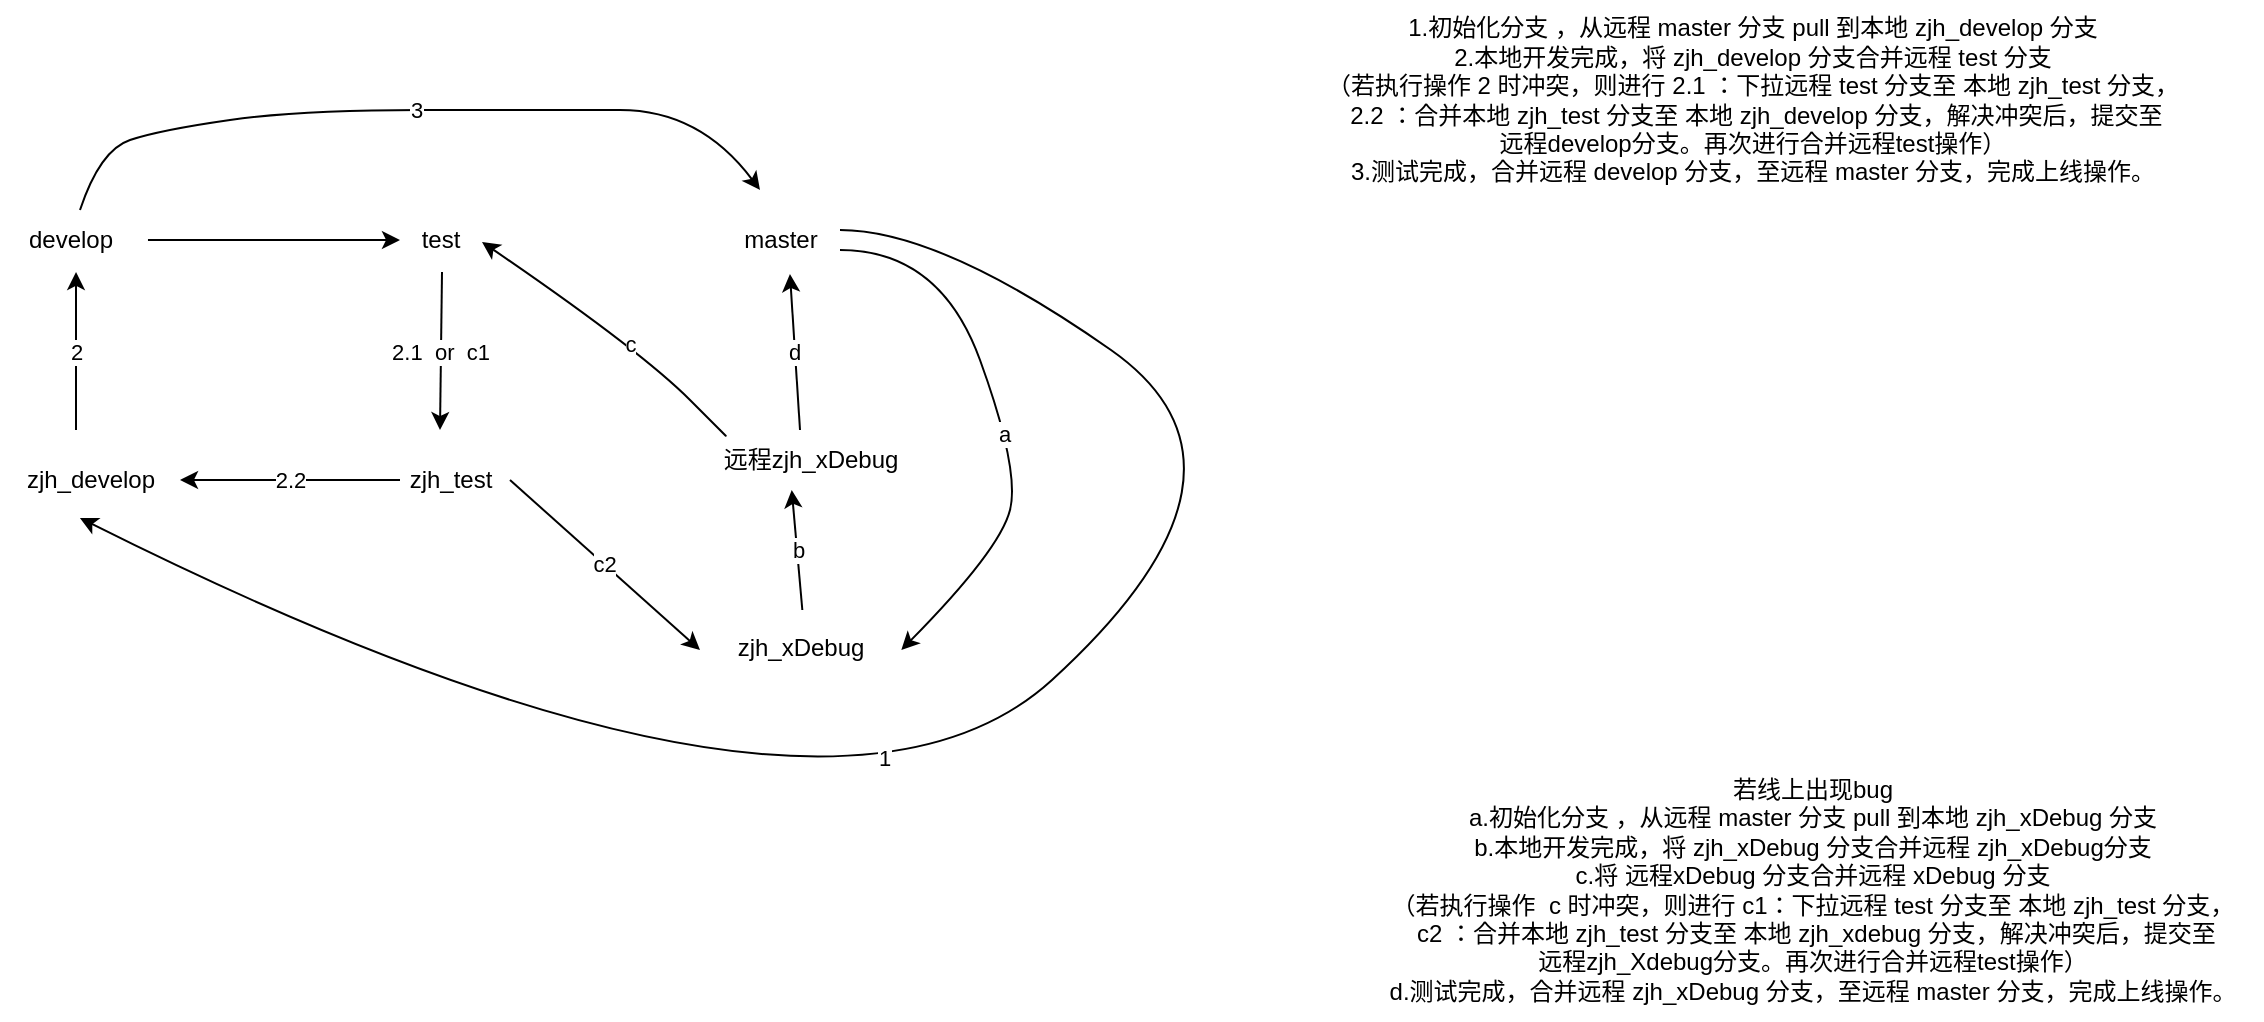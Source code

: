 <mxfile version="21.1.4" type="github">
  <diagram id="7gcUSTIZ7YSJ5vT40chW" name="Page-1">
    <mxGraphModel dx="1434" dy="796" grid="1" gridSize="10" guides="1" tooltips="1" connect="1" arrows="1" fold="1" page="1" pageScale="1" pageWidth="1169" pageHeight="827" math="0" shadow="0">
      <root>
        <mxCell id="0" />
        <mxCell id="1" parent="0" />
        <mxCell id="3edXrB9TCwEOsHuTW_x6-7" value="develop" style="text;html=1;align=center;verticalAlign=middle;resizable=0;points=[];autosize=1;" vertex="1" parent="1">
          <mxGeometry x="99" y="210" width="70" height="30" as="geometry" />
        </mxCell>
        <mxCell id="3edXrB9TCwEOsHuTW_x6-8" value="test" style="text;html=1;align=center;verticalAlign=middle;resizable=0;points=[];autosize=1;strokeColor=none;fillColor=none;" vertex="1" parent="1">
          <mxGeometry x="299" y="210" width="40" height="30" as="geometry" />
        </mxCell>
        <mxCell id="3edXrB9TCwEOsHuTW_x6-9" value="master" style="text;html=1;align=center;verticalAlign=middle;resizable=0;points=[];autosize=1;strokeColor=none;fillColor=none;" vertex="1" parent="1">
          <mxGeometry x="459" y="210" width="60" height="30" as="geometry" />
        </mxCell>
        <mxCell id="3edXrB9TCwEOsHuTW_x6-10" value="zjh_develop" style="text;html=1;align=center;verticalAlign=middle;resizable=0;points=[];autosize=1;strokeColor=none;fillColor=none;" vertex="1" parent="1">
          <mxGeometry x="99" y="330" width="90" height="30" as="geometry" />
        </mxCell>
        <mxCell id="3edXrB9TCwEOsHuTW_x6-11" value="zjh_test" style="text;html=1;align=center;verticalAlign=middle;resizable=0;points=[];autosize=1;strokeColor=none;fillColor=none;" vertex="1" parent="1">
          <mxGeometry x="294" y="330" width="60" height="30" as="geometry" />
        </mxCell>
        <mxCell id="3edXrB9TCwEOsHuTW_x6-16" value="2" style="endArrow=classic;html=1;rounded=0;entryX=0.543;entryY=1.033;entryDx=0;entryDy=0;entryPerimeter=0;" edge="1" parent="1" target="3edXrB9TCwEOsHuTW_x6-7">
          <mxGeometry width="50" height="50" relative="1" as="geometry">
            <mxPoint x="137" y="320" as="sourcePoint" />
            <mxPoint x="329" y="270" as="targetPoint" />
          </mxGeometry>
        </mxCell>
        <mxCell id="3edXrB9TCwEOsHuTW_x6-19" value="2.1&amp;nbsp; or&amp;nbsp; c1" style="endArrow=classic;html=1;rounded=0;exitX=0.525;exitY=1.033;exitDx=0;exitDy=0;exitPerimeter=0;" edge="1" parent="1" source="3edXrB9TCwEOsHuTW_x6-8">
          <mxGeometry x="0.012" width="50" height="50" relative="1" as="geometry">
            <mxPoint x="319" y="250" as="sourcePoint" />
            <mxPoint x="319" y="320" as="targetPoint" />
            <mxPoint as="offset" />
          </mxGeometry>
        </mxCell>
        <mxCell id="3edXrB9TCwEOsHuTW_x6-22" value="3" style="curved=1;endArrow=classic;html=1;rounded=0;" edge="1" parent="1">
          <mxGeometry width="50" height="50" relative="1" as="geometry">
            <mxPoint x="139" y="210" as="sourcePoint" />
            <mxPoint x="479" y="200" as="targetPoint" />
            <Array as="points">
              <mxPoint x="149" y="180" />
              <mxPoint x="179" y="170" />
              <mxPoint x="249" y="160" />
              <mxPoint x="369" y="160" />
              <mxPoint x="449" y="160" />
            </Array>
          </mxGeometry>
        </mxCell>
        <mxCell id="3edXrB9TCwEOsHuTW_x6-23" value="远程zjh_xDebug" style="text;html=1;align=center;verticalAlign=middle;resizable=0;points=[];autosize=1;strokeColor=none;fillColor=none;" vertex="1" parent="1">
          <mxGeometry x="449" y="320" width="110" height="30" as="geometry" />
        </mxCell>
        <mxCell id="3edXrB9TCwEOsHuTW_x6-29" value="c2" style="endArrow=classic;html=1;rounded=0;exitX=1;exitY=0.5;exitDx=0;exitDy=0;exitPerimeter=0;" edge="1" parent="1" source="3edXrB9TCwEOsHuTW_x6-11">
          <mxGeometry width="50" height="50" relative="1" as="geometry">
            <mxPoint x="354" y="350" as="sourcePoint" />
            <mxPoint x="449" y="430" as="targetPoint" />
          </mxGeometry>
        </mxCell>
        <mxCell id="3edXrB9TCwEOsHuTW_x6-34" value="c" style="curved=1;endArrow=classic;html=1;rounded=0;entryX=1.025;entryY=0.533;entryDx=0;entryDy=0;entryPerimeter=0;" edge="1" parent="1" target="3edXrB9TCwEOsHuTW_x6-8">
          <mxGeometry x="0.001" width="50" height="50" relative="1" as="geometry">
            <mxPoint x="459" y="320" as="sourcePoint" />
            <mxPoint x="469" y="280" as="targetPoint" />
            <Array as="points">
              <mxPoint x="469" y="330" />
              <mxPoint x="419" y="280" />
            </Array>
            <mxPoint as="offset" />
          </mxGeometry>
        </mxCell>
        <mxCell id="3edXrB9TCwEOsHuTW_x6-36" value="" style="endArrow=classic;html=1;rounded=0;exitX=1.057;exitY=0.5;exitDx=0;exitDy=0;exitPerimeter=0;" edge="1" parent="1" source="3edXrB9TCwEOsHuTW_x6-7" target="3edXrB9TCwEOsHuTW_x6-8">
          <mxGeometry width="50" height="50" relative="1" as="geometry">
            <mxPoint x="169" y="230" as="sourcePoint" />
            <mxPoint x="219" y="180" as="targetPoint" />
          </mxGeometry>
        </mxCell>
        <mxCell id="3edXrB9TCwEOsHuTW_x6-37" value="2.2" style="endArrow=classic;html=1;rounded=0;entryX=1;entryY=0.5;entryDx=0;entryDy=0;entryPerimeter=0;" edge="1" parent="1" target="3edXrB9TCwEOsHuTW_x6-10">
          <mxGeometry width="50" height="50" relative="1" as="geometry">
            <mxPoint x="299" y="345" as="sourcePoint" />
            <mxPoint x="344" y="300" as="targetPoint" />
            <mxPoint as="offset" />
          </mxGeometry>
        </mxCell>
        <mxCell id="3edXrB9TCwEOsHuTW_x6-39" value="1.初始化分支 ，从远程 master 分支 pull 到本地 zjh_develop 分支&lt;br&gt;2.本地开发完成，将 zjh_develop 分支合并远程 test 分支&lt;br&gt;（若执行操作 2 时冲突，则进行 2.1 ：下拉远程 test 分支至 本地 zjh_test 分支，&lt;br&gt;&amp;nbsp;2.2 ：合并本地 zjh_test 分支至 本地 zjh_develop 分支，解决冲突后，提交至&lt;br&gt;远程develop分支。再次进行合并远程test操作）&lt;br&gt;3.测试完成，合并远程 develop 分支，至远程 master 分支，完成上线操作。" style="text;html=1;align=center;verticalAlign=middle;resizable=0;points=[];autosize=1;strokeColor=none;fillColor=none;" vertex="1" parent="1">
          <mxGeometry x="750" y="105" width="450" height="100" as="geometry" />
        </mxCell>
        <mxCell id="3edXrB9TCwEOsHuTW_x6-44" value="若线上出现bug&lt;br&gt;a.初始化分支 ，从远程 master 分支 pull 到本地 zjh_xDebug&amp;nbsp;分支&lt;br&gt;b.本地开发完成，将 zjh_xDebug 分支合并远程 zjh_xDebug分支&lt;br&gt;c.将 远程xDebug 分支合并远程 xDebug 分支&lt;br style=&quot;border-color: var(--border-color);&quot;&gt;（若执行操作&amp;nbsp; c 时冲突，则进行 c1：下拉远程 test 分支至 本地 zjh_test 分支，&lt;br&gt;&amp;nbsp;c2 ：合并本地 zjh_test 分支至 本地 zjh_xdebug 分支，解决冲突后，提交至&lt;br&gt;远程zjh_Xdebug分支。再次进行合并远程test操作）&lt;br&gt;d.测试完成，合并远程 zjh_xDebug 分支，至远程 master 分支，完成上线操作。" style="text;html=1;align=center;verticalAlign=middle;resizable=0;points=[];autosize=1;strokeColor=none;fillColor=none;" vertex="1" parent="1">
          <mxGeometry x="780" y="485" width="450" height="130" as="geometry" />
        </mxCell>
        <mxCell id="3edXrB9TCwEOsHuTW_x6-45" value="zjh_xDebug" style="text;html=1;align=center;verticalAlign=middle;resizable=0;points=[];autosize=1;strokeColor=none;fillColor=none;" vertex="1" parent="1">
          <mxGeometry x="454" y="414" width="90" height="30" as="geometry" />
        </mxCell>
        <mxCell id="3edXrB9TCwEOsHuTW_x6-46" value="" style="curved=1;endArrow=classic;html=1;rounded=0;entryX=1.063;entryY=0.533;entryDx=0;entryDy=0;entryPerimeter=0;" edge="1" parent="1" target="3edXrB9TCwEOsHuTW_x6-45">
          <mxGeometry width="50" height="50" relative="1" as="geometry">
            <mxPoint x="519" y="230" as="sourcePoint" />
            <mxPoint x="569" y="180" as="targetPoint" />
            <Array as="points">
              <mxPoint x="569" y="230" />
              <mxPoint x="609" y="340" />
              <mxPoint x="599" y="380" />
            </Array>
          </mxGeometry>
        </mxCell>
        <mxCell id="3edXrB9TCwEOsHuTW_x6-50" value="a" style="edgeLabel;html=1;align=center;verticalAlign=middle;resizable=0;points=[];" vertex="1" connectable="0" parent="3edXrB9TCwEOsHuTW_x6-46">
          <mxGeometry x="0.056" y="-2" relative="1" as="geometry">
            <mxPoint as="offset" />
          </mxGeometry>
        </mxCell>
        <mxCell id="3edXrB9TCwEOsHuTW_x6-47" value="b" style="endArrow=classic;html=1;rounded=0;entryX=0.417;entryY=1;entryDx=0;entryDy=0;entryPerimeter=0;exitX=0.513;exitY=-0.133;exitDx=0;exitDy=0;exitPerimeter=0;" edge="1" parent="1" source="3edXrB9TCwEOsHuTW_x6-45" target="3edXrB9TCwEOsHuTW_x6-23">
          <mxGeometry width="50" height="50" relative="1" as="geometry">
            <mxPoint x="502" y="420" as="sourcePoint" />
            <mxPoint x="549" y="370" as="targetPoint" />
          </mxGeometry>
        </mxCell>
        <mxCell id="3edXrB9TCwEOsHuTW_x6-48" value="d" style="endArrow=classic;html=1;rounded=0;entryX=0.583;entryY=1.067;entryDx=0;entryDy=0;entryPerimeter=0;" edge="1" parent="1" target="3edXrB9TCwEOsHuTW_x6-9">
          <mxGeometry x="-0.002" width="50" height="50" relative="1" as="geometry">
            <mxPoint x="499" y="320" as="sourcePoint" />
            <mxPoint x="469" y="230" as="targetPoint" />
            <mxPoint as="offset" />
          </mxGeometry>
        </mxCell>
        <mxCell id="3edXrB9TCwEOsHuTW_x6-53" value="" style="curved=1;endArrow=classic;html=1;rounded=0;entryX=0.444;entryY=1.133;entryDx=0;entryDy=0;entryPerimeter=0;" edge="1" parent="1" target="3edXrB9TCwEOsHuTW_x6-10">
          <mxGeometry width="50" height="50" relative="1" as="geometry">
            <mxPoint x="519" y="220" as="sourcePoint" />
            <mxPoint x="569" y="170" as="targetPoint" />
            <Array as="points">
              <mxPoint x="569" y="220" />
              <mxPoint x="740" y="340" />
              <mxPoint x="510" y="550" />
            </Array>
          </mxGeometry>
        </mxCell>
        <mxCell id="3edXrB9TCwEOsHuTW_x6-55" value="1" style="edgeLabel;html=1;align=center;verticalAlign=middle;resizable=0;points=[];" vertex="1" connectable="0" parent="3edXrB9TCwEOsHuTW_x6-53">
          <mxGeometry x="0.022" y="-29" relative="1" as="geometry">
            <mxPoint x="1" as="offset" />
          </mxGeometry>
        </mxCell>
      </root>
    </mxGraphModel>
  </diagram>
</mxfile>
